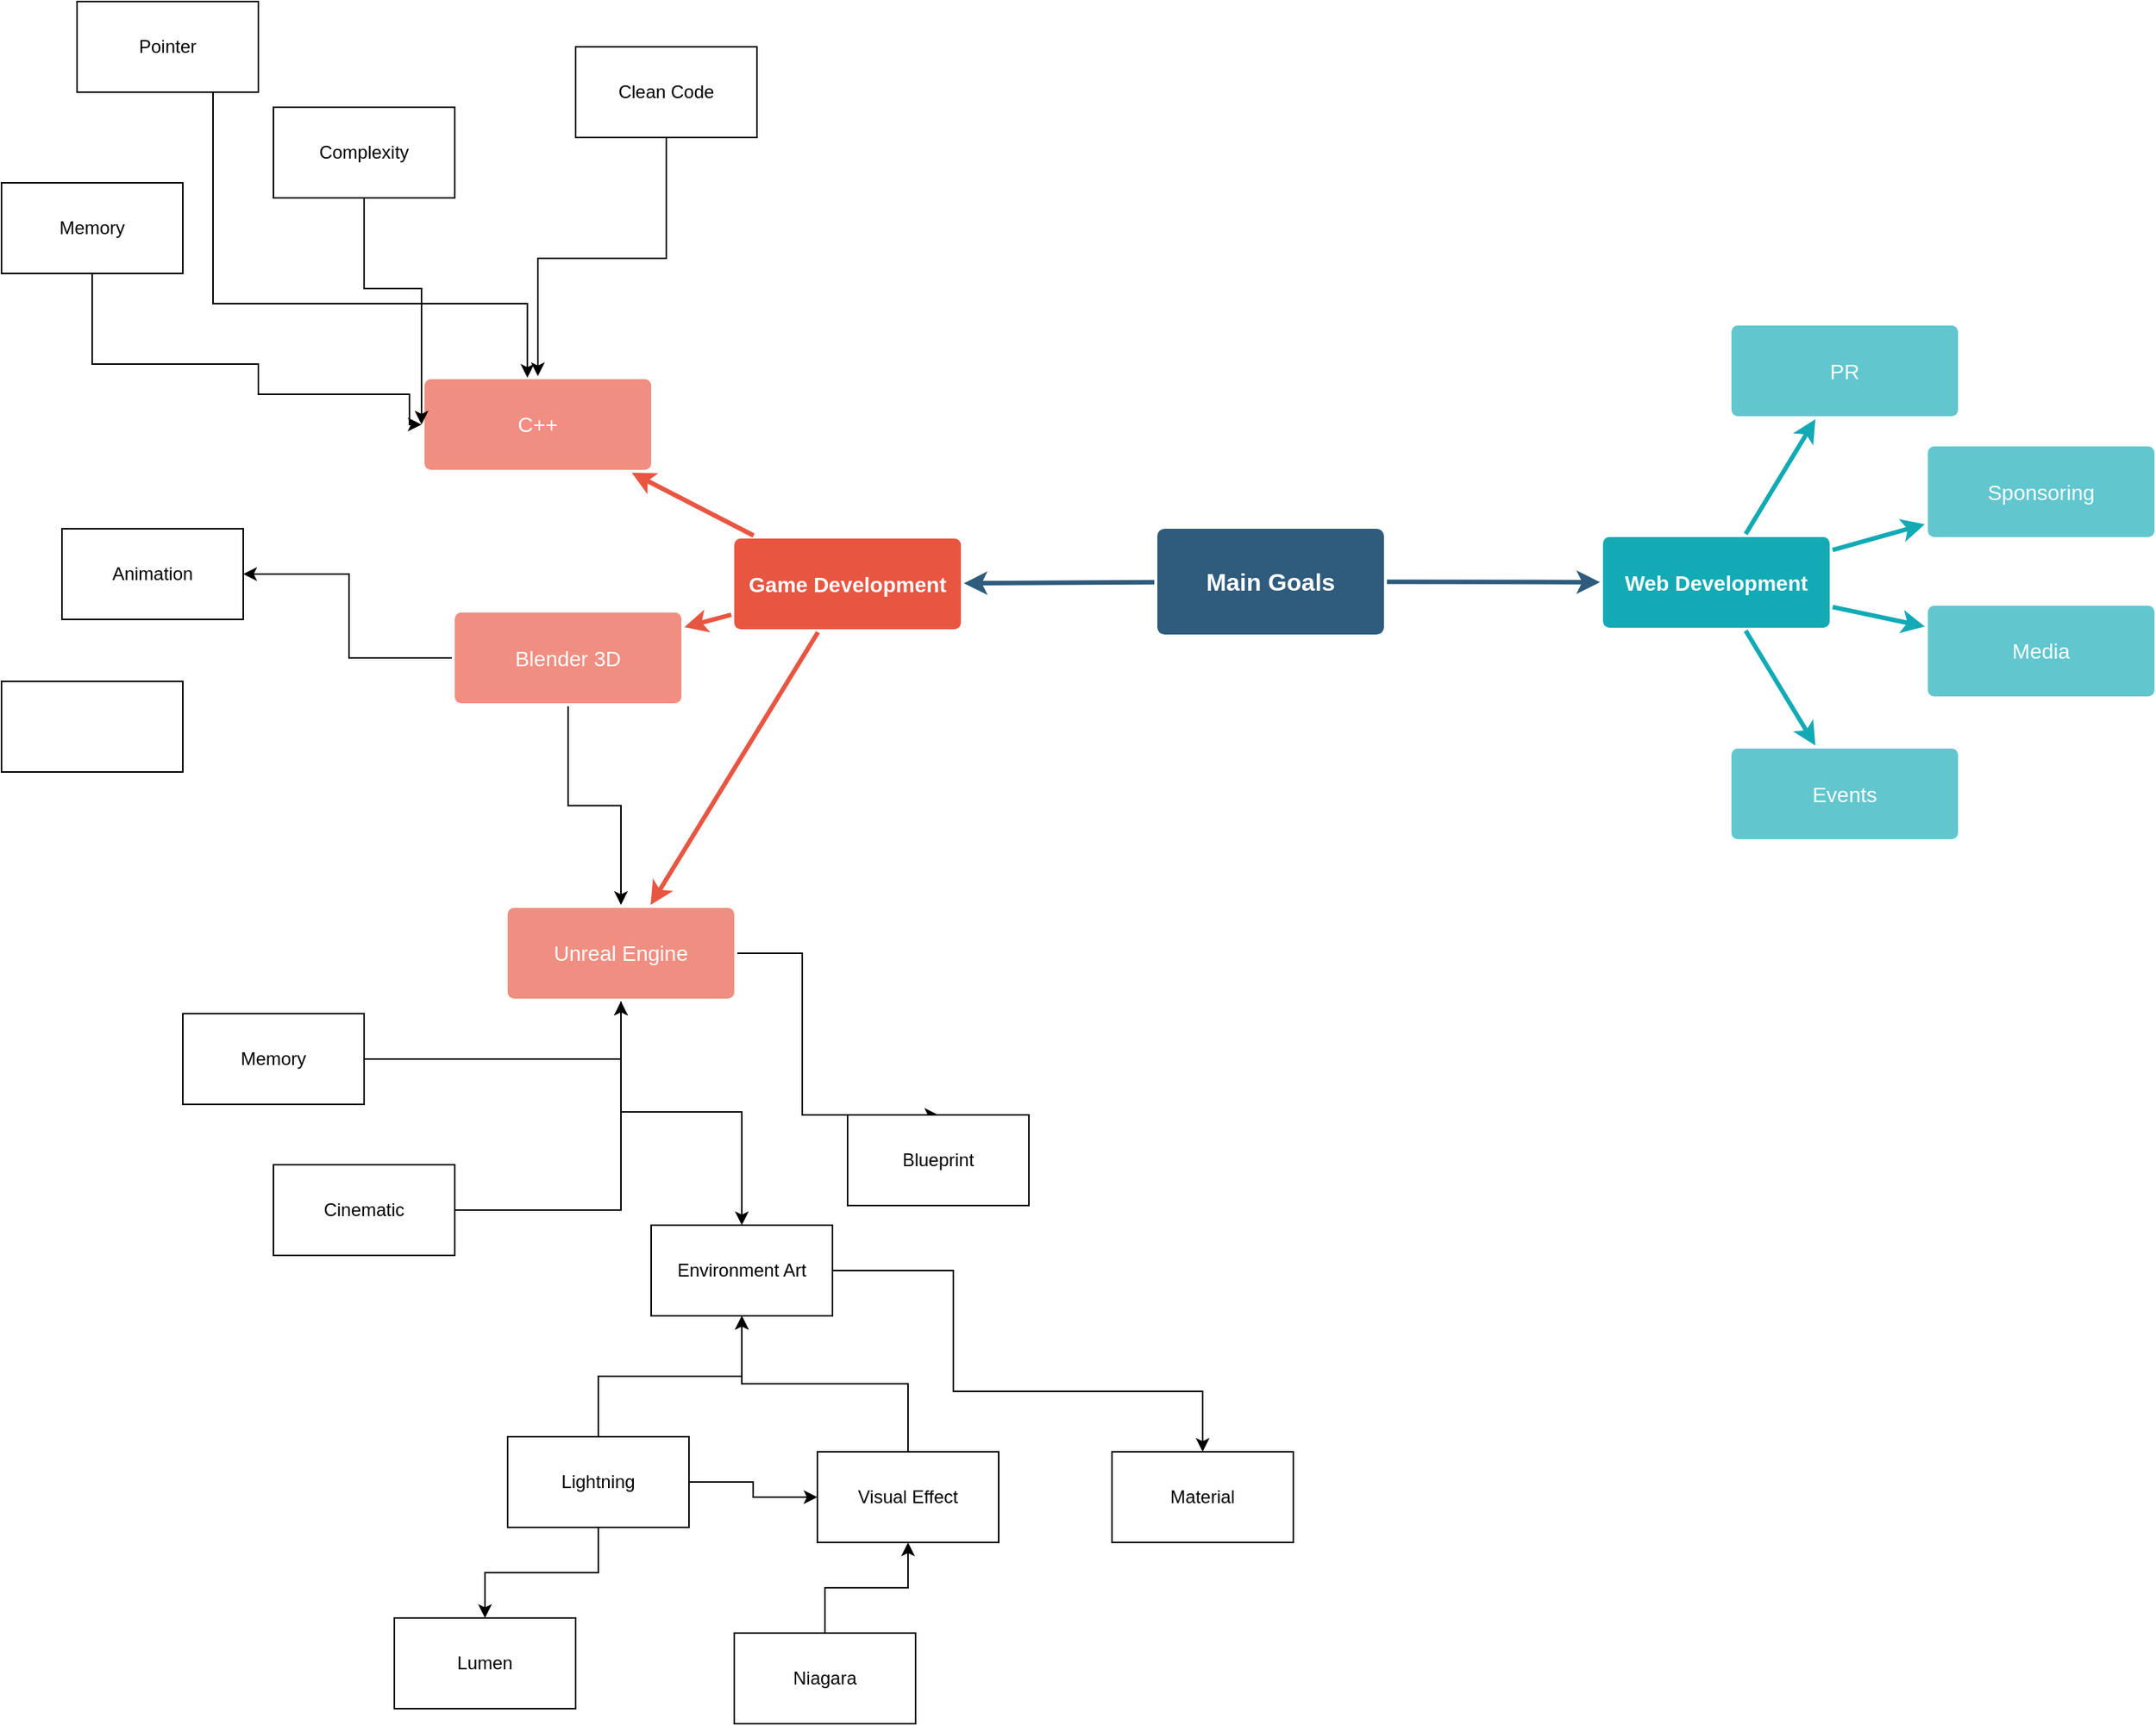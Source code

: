 <mxfile version="24.2.8" type="github">
  <diagram id="6a731a19-8d31-9384-78a2-239565b7b9f0" name="Page-1">
    <mxGraphModel dx="2603" dy="738" grid="1" gridSize="10" guides="1" tooltips="1" connect="1" arrows="1" fold="1" page="1" pageScale="1" pageWidth="1169" pageHeight="827" background="none" math="0" shadow="0">
      <root>
        <mxCell id="0" />
        <mxCell id="1" parent="0" />
        <mxCell id="1746" value="" style="edgeStyle=none;rounded=0;jumpStyle=none;html=1;shadow=0;labelBackgroundColor=none;startArrow=none;startFill=0;endArrow=classic;endFill=1;jettySize=auto;orthogonalLoop=1;strokeColor=#2F5B7C;strokeWidth=3;fontFamily=Helvetica;fontSize=16;fontColor=#23445D;spacing=5;" parent="1" source="1749" target="1771" edge="1">
          <mxGeometry relative="1" as="geometry" />
        </mxCell>
        <mxCell id="1748" value="" style="edgeStyle=none;rounded=0;jumpStyle=none;html=1;shadow=0;labelBackgroundColor=none;startArrow=none;startFill=0;endArrow=classic;endFill=1;jettySize=auto;orthogonalLoop=1;strokeColor=#2F5B7C;strokeWidth=3;fontFamily=Helvetica;fontSize=16;fontColor=#23445D;spacing=5;" parent="1" source="1749" target="1753" edge="1">
          <mxGeometry relative="1" as="geometry" />
        </mxCell>
        <mxCell id="1749" value="Main Goals" style="rounded=1;whiteSpace=wrap;html=1;shadow=0;labelBackgroundColor=none;strokeColor=none;strokeWidth=3;fillColor=#2F5B7C;fontFamily=Helvetica;fontSize=16;fontColor=#FFFFFF;align=center;fontStyle=1;spacing=5;arcSize=7;perimeterSpacing=2;" parent="1" vertex="1">
          <mxGeometry x="495" y="379" width="150" height="70" as="geometry" />
        </mxCell>
        <mxCell id="1750" value="" style="edgeStyle=none;rounded=1;jumpStyle=none;html=1;shadow=0;labelBackgroundColor=none;startArrow=none;startFill=0;jettySize=auto;orthogonalLoop=1;strokeColor=#E85642;strokeWidth=3;fontFamily=Helvetica;fontSize=14;fontColor=#FFFFFF;spacing=5;fontStyle=1;fillColor=#b0e3e6;" parent="1" source="1753" target="1756" edge="1">
          <mxGeometry relative="1" as="geometry" />
        </mxCell>
        <mxCell id="1751" value="" style="edgeStyle=none;rounded=1;jumpStyle=none;html=1;shadow=0;labelBackgroundColor=none;startArrow=none;startFill=0;jettySize=auto;orthogonalLoop=1;strokeColor=#E85642;strokeWidth=3;fontFamily=Helvetica;fontSize=14;fontColor=#FFFFFF;spacing=5;fontStyle=1;fillColor=#b0e3e6;" parent="1" source="1753" target="1755" edge="1">
          <mxGeometry relative="1" as="geometry" />
        </mxCell>
        <mxCell id="1752" value="" style="edgeStyle=none;rounded=1;jumpStyle=none;html=1;shadow=0;labelBackgroundColor=none;startArrow=none;startFill=0;jettySize=auto;orthogonalLoop=1;strokeColor=#E85642;strokeWidth=3;fontFamily=Helvetica;fontSize=14;fontColor=#FFFFFF;spacing=5;fontStyle=1;fillColor=#b0e3e6;" parent="1" source="1753" target="1754" edge="1">
          <mxGeometry relative="1" as="geometry" />
        </mxCell>
        <mxCell id="1753" value="Game Development" style="rounded=1;whiteSpace=wrap;html=1;shadow=0;labelBackgroundColor=none;strokeColor=none;strokeWidth=3;fillColor=#e85642;fontFamily=Helvetica;fontSize=14;fontColor=#FFFFFF;align=center;spacing=5;fontStyle=1;arcSize=7;perimeterSpacing=2;" parent="1" vertex="1">
          <mxGeometry x="215" y="385.5" width="150" height="60" as="geometry" />
        </mxCell>
        <mxCell id="bTv7Xcpy6aVd2BoRwM-k-1783" style="edgeStyle=orthogonalEdgeStyle;rounded=0;orthogonalLoop=1;jettySize=auto;html=1;entryX=0.5;entryY=0;entryDx=0;entryDy=0;" edge="1" parent="1" source="1754" target="bTv7Xcpy6aVd2BoRwM-k-1779">
          <mxGeometry relative="1" as="geometry" />
        </mxCell>
        <mxCell id="bTv7Xcpy6aVd2BoRwM-k-1809" style="edgeStyle=orthogonalEdgeStyle;rounded=0;orthogonalLoop=1;jettySize=auto;html=1;entryX=0.5;entryY=0;entryDx=0;entryDy=0;" edge="1" parent="1" source="1754" target="bTv7Xcpy6aVd2BoRwM-k-1808">
          <mxGeometry relative="1" as="geometry">
            <Array as="points">
              <mxPoint x="260" y="660" />
              <mxPoint x="260" y="767" />
            </Array>
          </mxGeometry>
        </mxCell>
        <mxCell id="1754" value="Unreal Engine" style="rounded=1;whiteSpace=wrap;html=1;shadow=0;labelBackgroundColor=none;strokeColor=none;strokeWidth=3;fillColor=#f08e81;fontFamily=Helvetica;fontSize=14;fontColor=#FFFFFF;align=center;spacing=5;fontStyle=0;arcSize=7;perimeterSpacing=2;" parent="1" vertex="1">
          <mxGeometry x="65" y="630" width="150" height="60" as="geometry" />
        </mxCell>
        <mxCell id="LfrT7Lx4cVq_b7oihQ93-1780" style="edgeStyle=orthogonalEdgeStyle;rounded=0;orthogonalLoop=1;jettySize=auto;html=1;exitX=0;exitY=0.5;exitDx=0;exitDy=0;entryX=1;entryY=0.5;entryDx=0;entryDy=0;" parent="1" source="1755" target="LfrT7Lx4cVq_b7oihQ93-1779" edge="1">
          <mxGeometry relative="1" as="geometry" />
        </mxCell>
        <mxCell id="bTv7Xcpy6aVd2BoRwM-k-1782" style="edgeStyle=orthogonalEdgeStyle;rounded=0;orthogonalLoop=1;jettySize=auto;html=1;entryX=0.5;entryY=0;entryDx=0;entryDy=0;" edge="1" parent="1" source="1755" target="1754">
          <mxGeometry relative="1" as="geometry" />
        </mxCell>
        <mxCell id="1755" value="Blender 3D" style="rounded=1;whiteSpace=wrap;html=1;shadow=0;labelBackgroundColor=none;strokeColor=none;strokeWidth=3;fillColor=#f08e81;fontFamily=Helvetica;fontSize=14;fontColor=#FFFFFF;align=center;spacing=5;fontStyle=0;arcSize=7;perimeterSpacing=2;" parent="1" vertex="1">
          <mxGeometry x="30" y="434.5" width="150" height="60" as="geometry" />
        </mxCell>
        <mxCell id="1756" value="C++" style="rounded=1;whiteSpace=wrap;html=1;shadow=0;labelBackgroundColor=none;strokeColor=none;strokeWidth=3;fillColor=#f08e81;fontFamily=Helvetica;fontSize=14;fontColor=#FFFFFF;align=center;spacing=5;fontStyle=0;arcSize=7;perimeterSpacing=2;" parent="1" vertex="1">
          <mxGeometry x="10" y="280" width="150" height="60" as="geometry" />
        </mxCell>
        <mxCell id="1771" value="Web Development" style="rounded=1;whiteSpace=wrap;html=1;shadow=0;labelBackgroundColor=none;strokeColor=none;strokeWidth=3;fillColor=#12aab5;fontFamily=Helvetica;fontSize=14;fontColor=#FFFFFF;align=center;spacing=5;fontStyle=1;arcSize=7;perimeterSpacing=2;" parent="1" vertex="1">
          <mxGeometry x="790" y="384.5" width="150" height="60" as="geometry" />
        </mxCell>
        <mxCell id="1772" value="Events" style="rounded=1;whiteSpace=wrap;html=1;shadow=0;labelBackgroundColor=none;strokeColor=none;strokeWidth=3;fillColor=#61c6ce;fontFamily=Helvetica;fontSize=14;fontColor=#FFFFFF;align=center;spacing=5;fontStyle=0;arcSize=7;perimeterSpacing=2;" parent="1" vertex="1">
          <mxGeometry x="875" y="524.5" width="150" height="60" as="geometry" />
        </mxCell>
        <mxCell id="1773" value="" style="edgeStyle=none;rounded=1;jumpStyle=none;html=1;shadow=0;labelBackgroundColor=none;startArrow=none;startFill=0;jettySize=auto;orthogonalLoop=1;strokeColor=#12AAB5;strokeWidth=3;fontFamily=Helvetica;fontSize=14;fontColor=#FFFFFF;spacing=5;fontStyle=1;fillColor=#b0e3e6;" parent="1" source="1771" target="1772" edge="1">
          <mxGeometry relative="1" as="geometry" />
        </mxCell>
        <mxCell id="1774" value="Media" style="rounded=1;whiteSpace=wrap;html=1;shadow=0;labelBackgroundColor=none;strokeColor=none;strokeWidth=3;fillColor=#61c6ce;fontFamily=Helvetica;fontSize=14;fontColor=#FFFFFF;align=center;spacing=5;fontStyle=0;arcSize=7;perimeterSpacing=2;" parent="1" vertex="1">
          <mxGeometry x="1005" y="430" width="150" height="60" as="geometry" />
        </mxCell>
        <mxCell id="1775" value="" style="edgeStyle=none;rounded=1;jumpStyle=none;html=1;shadow=0;labelBackgroundColor=none;startArrow=none;startFill=0;jettySize=auto;orthogonalLoop=1;strokeColor=#12AAB5;strokeWidth=3;fontFamily=Helvetica;fontSize=14;fontColor=#FFFFFF;spacing=5;fontStyle=1;fillColor=#b0e3e6;" parent="1" source="1771" target="1774" edge="1">
          <mxGeometry relative="1" as="geometry" />
        </mxCell>
        <mxCell id="1776" value="Sponsoring" style="rounded=1;whiteSpace=wrap;html=1;shadow=0;labelBackgroundColor=none;strokeColor=none;strokeWidth=3;fillColor=#61c6ce;fontFamily=Helvetica;fontSize=14;fontColor=#FFFFFF;align=center;spacing=5;fontStyle=0;arcSize=7;perimeterSpacing=2;" parent="1" vertex="1">
          <mxGeometry x="1005" y="324.5" width="150" height="60" as="geometry" />
        </mxCell>
        <mxCell id="1777" value="" style="edgeStyle=none;rounded=1;jumpStyle=none;html=1;shadow=0;labelBackgroundColor=none;startArrow=none;startFill=0;jettySize=auto;orthogonalLoop=1;strokeColor=#12AAB5;strokeWidth=3;fontFamily=Helvetica;fontSize=14;fontColor=#FFFFFF;spacing=5;fontStyle=1;fillColor=#b0e3e6;" parent="1" source="1771" target="1776" edge="1">
          <mxGeometry relative="1" as="geometry" />
        </mxCell>
        <mxCell id="1778" value="PR" style="rounded=1;whiteSpace=wrap;html=1;shadow=0;labelBackgroundColor=none;strokeColor=none;strokeWidth=3;fillColor=#61c6ce;fontFamily=Helvetica;fontSize=14;fontColor=#FFFFFF;align=center;spacing=5;fontStyle=0;arcSize=7;perimeterSpacing=2;" parent="1" vertex="1">
          <mxGeometry x="875" y="244.5" width="150" height="60" as="geometry" />
        </mxCell>
        <mxCell id="1779" value="" style="edgeStyle=none;rounded=1;jumpStyle=none;html=1;shadow=0;labelBackgroundColor=none;startArrow=none;startFill=0;jettySize=auto;orthogonalLoop=1;strokeColor=#12AAB5;strokeWidth=3;fontFamily=Helvetica;fontSize=14;fontColor=#FFFFFF;spacing=5;fontStyle=1;fillColor=#b0e3e6;" parent="1" source="1771" target="1778" edge="1">
          <mxGeometry relative="1" as="geometry" />
        </mxCell>
        <mxCell id="LfrT7Lx4cVq_b7oihQ93-1779" value="Animation" style="rounded=0;whiteSpace=wrap;html=1;" parent="1" vertex="1">
          <mxGeometry x="-230" y="379" width="120" height="60" as="geometry" />
        </mxCell>
        <mxCell id="bTv7Xcpy6aVd2BoRwM-k-1806" style="edgeStyle=orthogonalEdgeStyle;rounded=0;orthogonalLoop=1;jettySize=auto;html=1;entryX=0.5;entryY=0;entryDx=0;entryDy=0;" edge="1" parent="1" source="bTv7Xcpy6aVd2BoRwM-k-1779" target="bTv7Xcpy6aVd2BoRwM-k-1805">
          <mxGeometry relative="1" as="geometry">
            <Array as="points">
              <mxPoint x="360" y="870" />
              <mxPoint x="360" y="950" />
              <mxPoint x="525" y="950" />
            </Array>
          </mxGeometry>
        </mxCell>
        <mxCell id="bTv7Xcpy6aVd2BoRwM-k-1779" value="Environment Art" style="rounded=0;whiteSpace=wrap;html=1;" vertex="1" parent="1">
          <mxGeometry x="160" y="840" width="120" height="60" as="geometry" />
        </mxCell>
        <mxCell id="bTv7Xcpy6aVd2BoRwM-k-1785" style="edgeStyle=orthogonalEdgeStyle;rounded=0;orthogonalLoop=1;jettySize=auto;html=1;entryX=0.5;entryY=1;entryDx=0;entryDy=0;" edge="1" parent="1" source="bTv7Xcpy6aVd2BoRwM-k-1780" target="1754">
          <mxGeometry relative="1" as="geometry">
            <mxPoint x="70" y="720" as="targetPoint" />
          </mxGeometry>
        </mxCell>
        <mxCell id="bTv7Xcpy6aVd2BoRwM-k-1780" value="Cinematic" style="rounded=0;whiteSpace=wrap;html=1;" vertex="1" parent="1">
          <mxGeometry x="-90" y="800" width="120" height="60" as="geometry" />
        </mxCell>
        <mxCell id="bTv7Xcpy6aVd2BoRwM-k-1807" style="edgeStyle=orthogonalEdgeStyle;rounded=0;orthogonalLoop=1;jettySize=auto;html=1;" edge="1" parent="1" source="bTv7Xcpy6aVd2BoRwM-k-1781" target="1754">
          <mxGeometry relative="1" as="geometry" />
        </mxCell>
        <mxCell id="bTv7Xcpy6aVd2BoRwM-k-1781" value="Memory" style="rounded=0;whiteSpace=wrap;html=1;" vertex="1" parent="1">
          <mxGeometry x="-150" y="700" width="120" height="60" as="geometry" />
        </mxCell>
        <mxCell id="bTv7Xcpy6aVd2BoRwM-k-1787" style="edgeStyle=orthogonalEdgeStyle;rounded=0;orthogonalLoop=1;jettySize=auto;html=1;exitX=0.5;exitY=1;exitDx=0;exitDy=0;entryX=0;entryY=0.5;entryDx=0;entryDy=0;" edge="1" parent="1" source="bTv7Xcpy6aVd2BoRwM-k-1786" target="1756">
          <mxGeometry relative="1" as="geometry">
            <Array as="points">
              <mxPoint x="-210" y="270" />
              <mxPoint x="-100" y="270" />
              <mxPoint x="-100" y="290" />
              <mxPoint y="290" />
              <mxPoint y="310" />
            </Array>
          </mxGeometry>
        </mxCell>
        <mxCell id="bTv7Xcpy6aVd2BoRwM-k-1786" value="Memory" style="rounded=0;whiteSpace=wrap;html=1;" vertex="1" parent="1">
          <mxGeometry x="-270" y="150" width="120" height="60" as="geometry" />
        </mxCell>
        <mxCell id="bTv7Xcpy6aVd2BoRwM-k-1788" value="Pointer" style="rounded=0;whiteSpace=wrap;html=1;" vertex="1" parent="1">
          <mxGeometry x="-220" y="30" width="120" height="60" as="geometry" />
        </mxCell>
        <mxCell id="bTv7Xcpy6aVd2BoRwM-k-1789" style="edgeStyle=orthogonalEdgeStyle;rounded=0;orthogonalLoop=1;jettySize=auto;html=1;entryX=0.455;entryY=0.016;entryDx=0;entryDy=0;entryPerimeter=0;" edge="1" parent="1" source="bTv7Xcpy6aVd2BoRwM-k-1788" target="1756">
          <mxGeometry relative="1" as="geometry">
            <Array as="points">
              <mxPoint x="-130" y="230" />
              <mxPoint x="78" y="230" />
            </Array>
          </mxGeometry>
        </mxCell>
        <mxCell id="bTv7Xcpy6aVd2BoRwM-k-1792" style="edgeStyle=orthogonalEdgeStyle;rounded=0;orthogonalLoop=1;jettySize=auto;html=1;entryX=0.5;entryY=1;entryDx=0;entryDy=0;" edge="1" parent="1" source="bTv7Xcpy6aVd2BoRwM-k-1790" target="bTv7Xcpy6aVd2BoRwM-k-1779">
          <mxGeometry relative="1" as="geometry" />
        </mxCell>
        <mxCell id="bTv7Xcpy6aVd2BoRwM-k-1797" style="edgeStyle=orthogonalEdgeStyle;rounded=0;orthogonalLoop=1;jettySize=auto;html=1;entryX=0;entryY=0.5;entryDx=0;entryDy=0;" edge="1" parent="1" source="bTv7Xcpy6aVd2BoRwM-k-1790" target="bTv7Xcpy6aVd2BoRwM-k-1795">
          <mxGeometry relative="1" as="geometry" />
        </mxCell>
        <mxCell id="bTv7Xcpy6aVd2BoRwM-k-1798" style="edgeStyle=orthogonalEdgeStyle;rounded=0;orthogonalLoop=1;jettySize=auto;html=1;entryX=0.5;entryY=0;entryDx=0;entryDy=0;" edge="1" parent="1" source="bTv7Xcpy6aVd2BoRwM-k-1790" target="bTv7Xcpy6aVd2BoRwM-k-1794">
          <mxGeometry relative="1" as="geometry" />
        </mxCell>
        <mxCell id="bTv7Xcpy6aVd2BoRwM-k-1790" value="Lightning" style="rounded=0;whiteSpace=wrap;html=1;" vertex="1" parent="1">
          <mxGeometry x="65" y="980" width="120" height="60" as="geometry" />
        </mxCell>
        <mxCell id="bTv7Xcpy6aVd2BoRwM-k-1791" value="" style="rounded=0;whiteSpace=wrap;html=1;" vertex="1" parent="1">
          <mxGeometry x="-270" y="480" width="120" height="60" as="geometry" />
        </mxCell>
        <mxCell id="bTv7Xcpy6aVd2BoRwM-k-1794" value="Lumen" style="rounded=0;whiteSpace=wrap;html=1;" vertex="1" parent="1">
          <mxGeometry x="-10" y="1100" width="120" height="60" as="geometry" />
        </mxCell>
        <mxCell id="bTv7Xcpy6aVd2BoRwM-k-1796" style="edgeStyle=orthogonalEdgeStyle;rounded=0;orthogonalLoop=1;jettySize=auto;html=1;entryX=0.5;entryY=1;entryDx=0;entryDy=0;" edge="1" parent="1" source="bTv7Xcpy6aVd2BoRwM-k-1795" target="bTv7Xcpy6aVd2BoRwM-k-1779">
          <mxGeometry relative="1" as="geometry" />
        </mxCell>
        <mxCell id="bTv7Xcpy6aVd2BoRwM-k-1795" value="Visual Effect" style="rounded=0;whiteSpace=wrap;html=1;" vertex="1" parent="1">
          <mxGeometry x="270" y="990" width="120" height="60" as="geometry" />
        </mxCell>
        <mxCell id="bTv7Xcpy6aVd2BoRwM-k-1800" style="edgeStyle=orthogonalEdgeStyle;rounded=0;orthogonalLoop=1;jettySize=auto;html=1;entryX=0.5;entryY=0;entryDx=0;entryDy=0;" edge="1" parent="1" source="bTv7Xcpy6aVd2BoRwM-k-1799" target="1756">
          <mxGeometry relative="1" as="geometry" />
        </mxCell>
        <mxCell id="bTv7Xcpy6aVd2BoRwM-k-1799" value="Clean Code" style="rounded=0;whiteSpace=wrap;html=1;" vertex="1" parent="1">
          <mxGeometry x="110" y="60" width="120" height="60" as="geometry" />
        </mxCell>
        <mxCell id="bTv7Xcpy6aVd2BoRwM-k-1802" style="edgeStyle=orthogonalEdgeStyle;rounded=0;orthogonalLoop=1;jettySize=auto;html=1;entryX=0;entryY=0.5;entryDx=0;entryDy=0;" edge="1" parent="1" source="bTv7Xcpy6aVd2BoRwM-k-1801" target="1756">
          <mxGeometry relative="1" as="geometry" />
        </mxCell>
        <mxCell id="bTv7Xcpy6aVd2BoRwM-k-1801" value="Complexity" style="rounded=0;whiteSpace=wrap;html=1;" vertex="1" parent="1">
          <mxGeometry x="-90" y="100" width="120" height="60" as="geometry" />
        </mxCell>
        <mxCell id="bTv7Xcpy6aVd2BoRwM-k-1804" style="edgeStyle=orthogonalEdgeStyle;rounded=0;orthogonalLoop=1;jettySize=auto;html=1;entryX=0.5;entryY=1;entryDx=0;entryDy=0;" edge="1" parent="1" source="bTv7Xcpy6aVd2BoRwM-k-1803" target="bTv7Xcpy6aVd2BoRwM-k-1795">
          <mxGeometry relative="1" as="geometry" />
        </mxCell>
        <mxCell id="bTv7Xcpy6aVd2BoRwM-k-1803" value="Niagara" style="rounded=0;whiteSpace=wrap;html=1;" vertex="1" parent="1">
          <mxGeometry x="215" y="1110" width="120" height="60" as="geometry" />
        </mxCell>
        <mxCell id="bTv7Xcpy6aVd2BoRwM-k-1805" value="Material" style="rounded=0;whiteSpace=wrap;html=1;" vertex="1" parent="1">
          <mxGeometry x="465" y="990" width="120" height="60" as="geometry" />
        </mxCell>
        <mxCell id="bTv7Xcpy6aVd2BoRwM-k-1808" value="Blueprint" style="rounded=0;whiteSpace=wrap;html=1;" vertex="1" parent="1">
          <mxGeometry x="290" y="767" width="120" height="60" as="geometry" />
        </mxCell>
      </root>
    </mxGraphModel>
  </diagram>
</mxfile>
